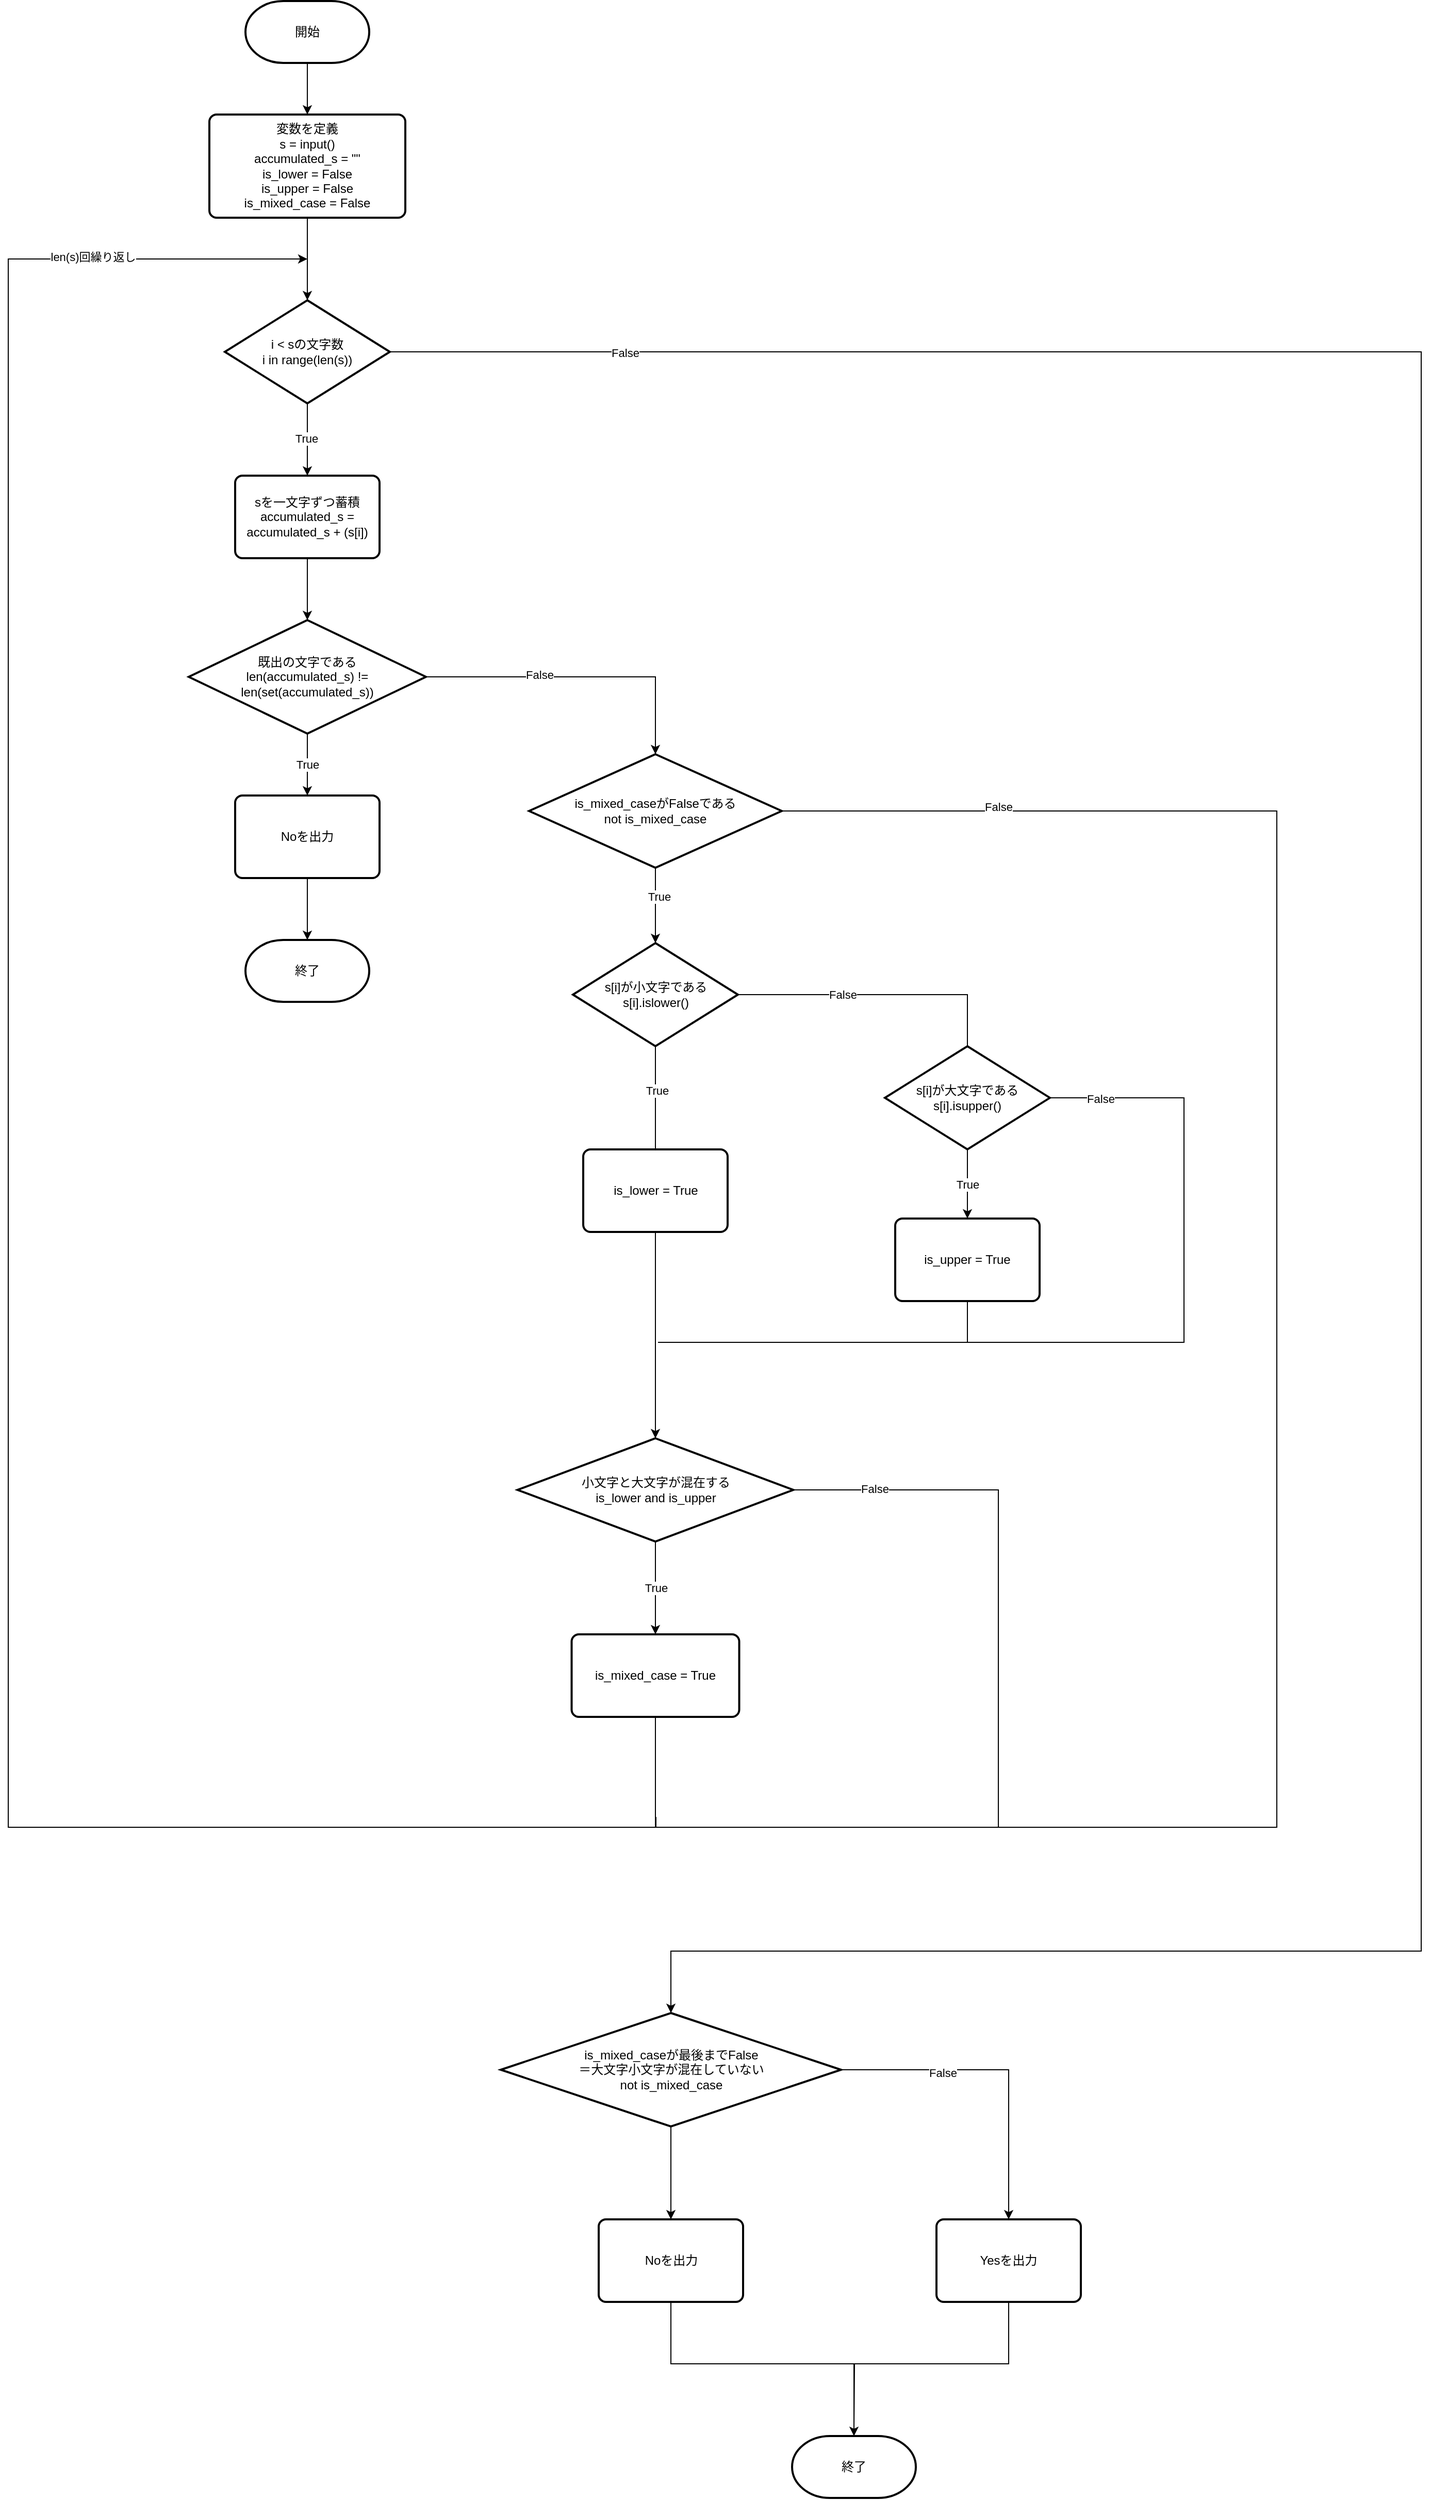 <mxfile version="18.0.0" type="google"><diagram id="C5RBs43oDa-KdzZeNtuy" name="Page-1"><mxGraphModel grid="1" page="1" gridSize="10" guides="1" tooltips="1" connect="1" arrows="1" fold="1" pageScale="1" pageWidth="827" pageHeight="1169" math="0" shadow="0"><root><mxCell id="WIyWlLk6GJQsqaUBKTNV-0"/><mxCell id="WIyWlLk6GJQsqaUBKTNV-1" parent="WIyWlLk6GJQsqaUBKTNV-0"/><mxCell id="1S3xxJ89PkOI-rAmKMdD-25" style="edgeStyle=none;rounded=0;orthogonalLoop=1;jettySize=auto;html=1;exitX=0.5;exitY=1;exitDx=0;exitDy=0;exitPerimeter=0;entryX=0.5;entryY=0;entryDx=0;entryDy=0;endArrow=classic;endFill=1;" edge="1" parent="WIyWlLk6GJQsqaUBKTNV-1" source="1S3xxJ89PkOI-rAmKMdD-9" target="1S3xxJ89PkOI-rAmKMdD-10"><mxGeometry relative="1" as="geometry"/></mxCell><mxCell id="1S3xxJ89PkOI-rAmKMdD-9" value="開始" style="strokeWidth=2;html=1;shape=mxgraph.flowchart.terminator;whiteSpace=wrap;" vertex="1" parent="WIyWlLk6GJQsqaUBKTNV-1"><mxGeometry x="320" y="30" width="120" height="60" as="geometry"/></mxCell><mxCell id="1S3xxJ89PkOI-rAmKMdD-24" style="edgeStyle=none;rounded=0;orthogonalLoop=1;jettySize=auto;html=1;exitX=0.5;exitY=1;exitDx=0;exitDy=0;entryX=0.5;entryY=0;entryDx=0;entryDy=0;entryPerimeter=0;endArrow=classic;endFill=1;" edge="1" parent="WIyWlLk6GJQsqaUBKTNV-1" source="1S3xxJ89PkOI-rAmKMdD-10" target="1S3xxJ89PkOI-rAmKMdD-21"><mxGeometry relative="1" as="geometry"/></mxCell><mxCell id="1S3xxJ89PkOI-rAmKMdD-10" value="&lt;div&gt;変数を定義&lt;/div&gt;&lt;div&gt;s = input()&lt;/div&gt;&lt;div&gt;accumulated_s = &quot;&quot;&lt;/div&gt;&lt;div&gt;is_lower = False&lt;/div&gt;&lt;div&gt;is_upper = False&lt;/div&gt;&lt;div&gt;is_mixed_case = False&lt;/div&gt;" style="rounded=1;whiteSpace=wrap;html=1;absoluteArcSize=1;arcSize=14;strokeWidth=2;" vertex="1" parent="WIyWlLk6GJQsqaUBKTNV-1"><mxGeometry x="285" y="140" width="190" height="100" as="geometry"/></mxCell><mxCell id="1S3xxJ89PkOI-rAmKMdD-11" style="edgeStyle=none;rounded=0;orthogonalLoop=1;jettySize=auto;html=1;exitX=0.5;exitY=0;exitDx=0;exitDy=0;endArrow=none;endFill=0;" edge="1" parent="WIyWlLk6GJQsqaUBKTNV-1" source="1S3xxJ89PkOI-rAmKMdD-10" target="1S3xxJ89PkOI-rAmKMdD-10"><mxGeometry relative="1" as="geometry"/></mxCell><mxCell id="1S3xxJ89PkOI-rAmKMdD-17" style="edgeStyle=none;rounded=0;orthogonalLoop=1;jettySize=auto;html=1;exitX=0.25;exitY=0;exitDx=0;exitDy=0;endArrow=none;endFill=0;" edge="1" parent="WIyWlLk6GJQsqaUBKTNV-1"><mxGeometry relative="1" as="geometry"><mxPoint x="355" y="320" as="sourcePoint"/><mxPoint x="355" y="320" as="targetPoint"/></mxGeometry></mxCell><mxCell id="1S3xxJ89PkOI-rAmKMdD-109" style="edgeStyle=orthogonalEdgeStyle;rounded=0;orthogonalLoop=1;jettySize=auto;html=1;exitX=0.5;exitY=1;exitDx=0;exitDy=0;endArrow=classic;endFill=1;" edge="1" parent="WIyWlLk6GJQsqaUBKTNV-1" source="1S3xxJ89PkOI-rAmKMdD-20" target="1S3xxJ89PkOI-rAmKMdD-26"><mxGeometry relative="1" as="geometry"/></mxCell><mxCell id="1S3xxJ89PkOI-rAmKMdD-20" value="sを一文字ずつ蓄積&lt;br&gt;accumulated_s = accumulated_s + (s[i])" style="rounded=1;whiteSpace=wrap;html=1;absoluteArcSize=1;arcSize=14;strokeWidth=2;" vertex="1" parent="WIyWlLk6GJQsqaUBKTNV-1"><mxGeometry x="310" y="490" width="140" height="80" as="geometry"/></mxCell><mxCell id="1S3xxJ89PkOI-rAmKMdD-23" style="edgeStyle=none;rounded=0;orthogonalLoop=1;jettySize=auto;html=1;exitX=0.5;exitY=1;exitDx=0;exitDy=0;exitPerimeter=0;entryX=0.5;entryY=0;entryDx=0;entryDy=0;endArrow=classic;endFill=1;" edge="1" parent="WIyWlLk6GJQsqaUBKTNV-1" source="1S3xxJ89PkOI-rAmKMdD-21" target="1S3xxJ89PkOI-rAmKMdD-20"><mxGeometry relative="1" as="geometry"/></mxCell><mxCell id="1S3xxJ89PkOI-rAmKMdD-111" value="True" style="edgeLabel;html=1;align=center;verticalAlign=middle;resizable=0;points=[];" connectable="0" vertex="1" parent="1S3xxJ89PkOI-rAmKMdD-23"><mxGeometry x="-0.02" y="-1" relative="1" as="geometry"><mxPoint y="-1" as="offset"/></mxGeometry></mxCell><mxCell id="1S3xxJ89PkOI-rAmKMdD-95" style="edgeStyle=orthogonalEdgeStyle;rounded=0;orthogonalLoop=1;jettySize=auto;html=1;exitX=1;exitY=0.5;exitDx=0;exitDy=0;exitPerimeter=0;endArrow=classic;endFill=1;entryX=0.5;entryY=0;entryDx=0;entryDy=0;entryPerimeter=0;" edge="1" parent="WIyWlLk6GJQsqaUBKTNV-1" source="1S3xxJ89PkOI-rAmKMdD-21" target="1S3xxJ89PkOI-rAmKMdD-98"><mxGeometry relative="1" as="geometry"><mxPoint x="760" y="2120" as="targetPoint"/><Array as="points"><mxPoint x="1460" y="370"/><mxPoint x="1460" y="1920"/><mxPoint x="733" y="1920"/></Array></mxGeometry></mxCell><mxCell id="1S3xxJ89PkOI-rAmKMdD-112" value="False" style="edgeLabel;html=1;align=center;verticalAlign=middle;resizable=0;points=[];" connectable="0" vertex="1" parent="1S3xxJ89PkOI-rAmKMdD-95"><mxGeometry x="-0.863" y="-1" relative="1" as="geometry"><mxPoint x="-1" as="offset"/></mxGeometry></mxCell><mxCell id="1S3xxJ89PkOI-rAmKMdD-21" value="i &amp;lt; sの文字数&lt;br&gt;i in range(len(s))" style="strokeWidth=2;html=1;shape=mxgraph.flowchart.decision;whiteSpace=wrap;" vertex="1" parent="WIyWlLk6GJQsqaUBKTNV-1"><mxGeometry x="300" y="320" width="160" height="100" as="geometry"/></mxCell><mxCell id="1S3xxJ89PkOI-rAmKMdD-40" value="終了" style="strokeWidth=2;html=1;shape=mxgraph.flowchart.terminator;whiteSpace=wrap;" vertex="1" parent="WIyWlLk6GJQsqaUBKTNV-1"><mxGeometry x="850" y="2390" width="120" height="60" as="geometry"/></mxCell><mxCell id="1S3xxJ89PkOI-rAmKMdD-87" style="edgeStyle=orthogonalEdgeStyle;rounded=0;orthogonalLoop=1;jettySize=auto;html=1;exitX=0.5;exitY=1;exitDx=0;exitDy=0;exitPerimeter=0;entryX=0.5;entryY=0;entryDx=0;entryDy=0;entryPerimeter=0;endArrow=classic;endFill=1;" edge="1" parent="WIyWlLk6GJQsqaUBKTNV-1" source="1S3xxJ89PkOI-rAmKMdD-37" target="1S3xxJ89PkOI-rAmKMdD-42"><mxGeometry relative="1" as="geometry"/></mxCell><mxCell id="1S3xxJ89PkOI-rAmKMdD-88" value="True" style="edgeLabel;html=1;align=center;verticalAlign=middle;resizable=0;points=[];" connectable="0" vertex="1" parent="1S3xxJ89PkOI-rAmKMdD-87"><mxGeometry x="-0.233" y="3" relative="1" as="geometry"><mxPoint as="offset"/></mxGeometry></mxCell><mxCell id="1S3xxJ89PkOI-rAmKMdD-90" style="edgeStyle=orthogonalEdgeStyle;rounded=0;orthogonalLoop=1;jettySize=auto;html=1;exitX=1;exitY=0.5;exitDx=0;exitDy=0;exitPerimeter=0;endArrow=none;endFill=0;" edge="1" parent="WIyWlLk6GJQsqaUBKTNV-1" source="1S3xxJ89PkOI-rAmKMdD-37"><mxGeometry relative="1" as="geometry"><mxPoint x="1050" y="1800" as="targetPoint"/><Array as="points"><mxPoint x="1320" y="815"/><mxPoint x="1320" y="1800"/></Array></mxGeometry></mxCell><mxCell id="1S3xxJ89PkOI-rAmKMdD-92" value="False" style="edgeLabel;html=1;align=center;verticalAlign=middle;resizable=0;points=[];" connectable="0" vertex="1" parent="1S3xxJ89PkOI-rAmKMdD-90"><mxGeometry x="0.402" y="2" relative="1" as="geometry"><mxPoint x="-272" y="-740" as="offset"/></mxGeometry></mxCell><mxCell id="1S3xxJ89PkOI-rAmKMdD-37" value="is_mixed_caseがFalseである&lt;br&gt;not is_mixed_case" style="strokeWidth=2;html=1;shape=mxgraph.flowchart.decision;whiteSpace=wrap;" vertex="1" parent="WIyWlLk6GJQsqaUBKTNV-1"><mxGeometry x="595" y="760" width="245" height="110" as="geometry"/></mxCell><mxCell id="1S3xxJ89PkOI-rAmKMdD-84" style="edgeStyle=orthogonalEdgeStyle;rounded=0;orthogonalLoop=1;jettySize=auto;html=1;exitX=1;exitY=0.5;exitDx=0;exitDy=0;exitPerimeter=0;entryX=0.5;entryY=0;entryDx=0;entryDy=0;entryPerimeter=0;endArrow=classic;endFill=1;" edge="1" parent="WIyWlLk6GJQsqaUBKTNV-1" source="1S3xxJ89PkOI-rAmKMdD-26" target="1S3xxJ89PkOI-rAmKMdD-37"><mxGeometry relative="1" as="geometry"/></mxCell><mxCell id="1S3xxJ89PkOI-rAmKMdD-85" value="False" style="edgeLabel;html=1;align=center;verticalAlign=middle;resizable=0;points=[];" connectable="0" vertex="1" parent="1S3xxJ89PkOI-rAmKMdD-84"><mxGeometry x="-0.262" y="2" relative="1" as="geometry"><mxPoint as="offset"/></mxGeometry></mxCell><mxCell id="1S3xxJ89PkOI-rAmKMdD-42" value="s[i]が小文字である&lt;br&gt;s[i].islower()" style="strokeWidth=2;html=1;shape=mxgraph.flowchart.decision;whiteSpace=wrap;" vertex="1" parent="WIyWlLk6GJQsqaUBKTNV-1"><mxGeometry x="637.5" y="943" width="160" height="100" as="geometry"/></mxCell><mxCell id="1S3xxJ89PkOI-rAmKMdD-38" value="is_lower = True" style="rounded=1;whiteSpace=wrap;html=1;absoluteArcSize=1;arcSize=14;strokeWidth=2;" vertex="1" parent="WIyWlLk6GJQsqaUBKTNV-1"><mxGeometry x="647.5" y="1143" width="140" height="80" as="geometry"/></mxCell><mxCell id="1S3xxJ89PkOI-rAmKMdD-66" value="" style="edgeStyle=orthogonalEdgeStyle;rounded=0;orthogonalLoop=1;jettySize=auto;html=1;endArrow=none;endFill=0;" edge="1" parent="WIyWlLk6GJQsqaUBKTNV-1" source="1S3xxJ89PkOI-rAmKMdD-42" target="1S3xxJ89PkOI-rAmKMdD-38"><mxGeometry relative="1" as="geometry"/></mxCell><mxCell id="1S3xxJ89PkOI-rAmKMdD-67" value="True" style="edgeLabel;html=1;align=center;verticalAlign=middle;resizable=0;points=[];" connectable="0" vertex="1" parent="1S3xxJ89PkOI-rAmKMdD-66"><mxGeometry x="-0.145" y="1" relative="1" as="geometry"><mxPoint as="offset"/></mxGeometry></mxCell><mxCell id="1S3xxJ89PkOI-rAmKMdD-117" style="edgeStyle=orthogonalEdgeStyle;rounded=0;orthogonalLoop=1;jettySize=auto;html=1;exitX=0.5;exitY=1;exitDx=0;exitDy=0;endArrow=none;endFill=0;" edge="1" parent="WIyWlLk6GJQsqaUBKTNV-1" source="1S3xxJ89PkOI-rAmKMdD-44"><mxGeometry relative="1" as="geometry"><mxPoint x="1020" y="1330" as="targetPoint"/></mxGeometry></mxCell><mxCell id="1S3xxJ89PkOI-rAmKMdD-44" value="is_upper = True" style="rounded=1;whiteSpace=wrap;html=1;absoluteArcSize=1;arcSize=14;strokeWidth=2;" vertex="1" parent="WIyWlLk6GJQsqaUBKTNV-1"><mxGeometry x="950" y="1210" width="140" height="80" as="geometry"/></mxCell><mxCell id="1S3xxJ89PkOI-rAmKMdD-114" style="edgeStyle=orthogonalEdgeStyle;rounded=0;orthogonalLoop=1;jettySize=auto;html=1;exitX=0.5;exitY=1;exitDx=0;exitDy=0;endArrow=none;endFill=0;" edge="1" parent="WIyWlLk6GJQsqaUBKTNV-1" source="1S3xxJ89PkOI-rAmKMdD-45"><mxGeometry relative="1" as="geometry"><mxPoint x="910" y="2380" as="targetPoint"/></mxGeometry></mxCell><mxCell id="1S3xxJ89PkOI-rAmKMdD-45" value="Noを出力" style="rounded=1;whiteSpace=wrap;html=1;absoluteArcSize=1;arcSize=14;strokeWidth=2;" vertex="1" parent="WIyWlLk6GJQsqaUBKTNV-1"><mxGeometry x="662.5" y="2180" width="140" height="80" as="geometry"/></mxCell><mxCell id="1S3xxJ89PkOI-rAmKMdD-108" style="edgeStyle=orthogonalEdgeStyle;rounded=0;orthogonalLoop=1;jettySize=auto;html=1;exitX=0.5;exitY=1;exitDx=0;exitDy=0;endArrow=classic;endFill=1;strokeColor=default;" edge="1" parent="WIyWlLk6GJQsqaUBKTNV-1" source="1S3xxJ89PkOI-rAmKMdD-46"><mxGeometry relative="1" as="geometry"><mxPoint x="380" y="280" as="targetPoint"/><Array as="points"><mxPoint x="718" y="1800"/><mxPoint x="90" y="1800"/><mxPoint x="90" y="280"/></Array></mxGeometry></mxCell><mxCell id="1S3xxJ89PkOI-rAmKMdD-110" value="len(s)回繰り返し" style="edgeLabel;html=1;align=center;verticalAlign=middle;resizable=0;points=[];" connectable="0" vertex="1" parent="1S3xxJ89PkOI-rAmKMdD-108"><mxGeometry x="0.836" y="2" relative="1" as="geometry"><mxPoint as="offset"/></mxGeometry></mxCell><mxCell id="1S3xxJ89PkOI-rAmKMdD-46" value="is_mixed_case = True" style="rounded=1;whiteSpace=wrap;html=1;absoluteArcSize=1;arcSize=14;strokeWidth=2;" vertex="1" parent="WIyWlLk6GJQsqaUBKTNV-1"><mxGeometry x="636.25" y="1613" width="162.5" height="80" as="geometry"/></mxCell><mxCell id="1S3xxJ89PkOI-rAmKMdD-60" style="edgeStyle=orthogonalEdgeStyle;rounded=0;orthogonalLoop=1;jettySize=auto;html=1;exitX=0.5;exitY=1;exitDx=0;exitDy=0;exitPerimeter=0;entryX=0.5;entryY=0;entryDx=0;entryDy=0;endArrow=classic;endFill=1;" edge="1" parent="WIyWlLk6GJQsqaUBKTNV-1" source="1S3xxJ89PkOI-rAmKMdD-48" target="1S3xxJ89PkOI-rAmKMdD-46"><mxGeometry relative="1" as="geometry"/></mxCell><mxCell id="1S3xxJ89PkOI-rAmKMdD-61" value="True" style="edgeLabel;html=1;align=center;verticalAlign=middle;resizable=0;points=[];" connectable="0" vertex="1" parent="1S3xxJ89PkOI-rAmKMdD-60"><mxGeometry x="-0.003" relative="1" as="geometry"><mxPoint as="offset"/></mxGeometry></mxCell><mxCell id="1S3xxJ89PkOI-rAmKMdD-93" style="edgeStyle=orthogonalEdgeStyle;rounded=0;orthogonalLoop=1;jettySize=auto;html=1;exitX=1;exitY=0.5;exitDx=0;exitDy=0;exitPerimeter=0;endArrow=none;endFill=0;" edge="1" parent="WIyWlLk6GJQsqaUBKTNV-1" source="1S3xxJ89PkOI-rAmKMdD-48"><mxGeometry relative="1" as="geometry"><mxPoint x="718" y="1790" as="targetPoint"/><Array as="points"><mxPoint x="1050" y="1473"/><mxPoint x="1050" y="1800"/><mxPoint x="718" y="1800"/></Array></mxGeometry></mxCell><mxCell id="1S3xxJ89PkOI-rAmKMdD-94" value="False" style="edgeLabel;html=1;align=center;verticalAlign=middle;resizable=0;points=[];" connectable="0" vertex="1" parent="1S3xxJ89PkOI-rAmKMdD-93"><mxGeometry x="-0.308" y="-1" relative="1" as="geometry"><mxPoint x="-119" y="-103" as="offset"/></mxGeometry></mxCell><mxCell id="1S3xxJ89PkOI-rAmKMdD-48" value="小文字と大文字が混在する&lt;br&gt;is_lower and is_upper" style="strokeWidth=2;html=1;shape=mxgraph.flowchart.decision;whiteSpace=wrap;" vertex="1" parent="WIyWlLk6GJQsqaUBKTNV-1"><mxGeometry x="583.75" y="1423" width="267.5" height="100" as="geometry"/></mxCell><mxCell id="1S3xxJ89PkOI-rAmKMdD-69" style="edgeStyle=orthogonalEdgeStyle;rounded=0;orthogonalLoop=1;jettySize=auto;html=1;exitX=0.5;exitY=1;exitDx=0;exitDy=0;entryX=0.5;entryY=0;entryDx=0;entryDy=0;entryPerimeter=0;endArrow=classic;endFill=1;" edge="1" parent="WIyWlLk6GJQsqaUBKTNV-1" source="1S3xxJ89PkOI-rAmKMdD-38" target="1S3xxJ89PkOI-rAmKMdD-48"><mxGeometry relative="1" as="geometry"><Array as="points"><mxPoint x="718" y="1423"/></Array></mxGeometry></mxCell><mxCell id="1S3xxJ89PkOI-rAmKMdD-68" value="True" style="edgeStyle=orthogonalEdgeStyle;rounded=0;orthogonalLoop=1;jettySize=auto;html=1;exitX=0.5;exitY=1;exitDx=0;exitDy=0;exitPerimeter=0;endArrow=classic;endFill=1;" edge="1" parent="WIyWlLk6GJQsqaUBKTNV-1" source="1S3xxJ89PkOI-rAmKMdD-49" target="1S3xxJ89PkOI-rAmKMdD-44"><mxGeometry relative="1" as="geometry"><Array as="points"><mxPoint x="1020" y="1193"/><mxPoint x="1020" y="1193"/></Array></mxGeometry></mxCell><mxCell id="1S3xxJ89PkOI-rAmKMdD-71" style="edgeStyle=orthogonalEdgeStyle;rounded=0;orthogonalLoop=1;jettySize=auto;html=1;exitX=1;exitY=0.5;exitDx=0;exitDy=0;exitPerimeter=0;endArrow=none;endFill=0;" edge="1" parent="WIyWlLk6GJQsqaUBKTNV-1" source="1S3xxJ89PkOI-rAmKMdD-49"><mxGeometry relative="1" as="geometry"><mxPoint x="720" y="1330" as="targetPoint"/><Array as="points"><mxPoint x="1230" y="1093"/><mxPoint x="1230" y="1330"/></Array></mxGeometry></mxCell><mxCell id="1S3xxJ89PkOI-rAmKMdD-76" value="False" style="edgeLabel;html=1;align=center;verticalAlign=middle;resizable=0;points=[];" connectable="0" vertex="1" parent="1S3xxJ89PkOI-rAmKMdD-71"><mxGeometry x="-0.89" y="-1" relative="1" as="geometry"><mxPoint x="1" as="offset"/></mxGeometry></mxCell><mxCell id="1S3xxJ89PkOI-rAmKMdD-49" value="s[i]が大文字である&lt;br&gt;s[i].isupper()" style="strokeWidth=2;html=1;shape=mxgraph.flowchart.decision;whiteSpace=wrap;" vertex="1" parent="WIyWlLk6GJQsqaUBKTNV-1"><mxGeometry x="940" y="1043" width="160" height="100" as="geometry"/></mxCell><mxCell id="1S3xxJ89PkOI-rAmKMdD-52" value="False" style="edgeStyle=orthogonalEdgeStyle;rounded=0;orthogonalLoop=1;jettySize=auto;html=1;exitX=1;exitY=0.5;exitDx=0;exitDy=0;exitPerimeter=0;entryX=0.5;entryY=0;entryDx=0;entryDy=0;entryPerimeter=0;endArrow=none;endFill=0;" edge="1" parent="WIyWlLk6GJQsqaUBKTNV-1" source="1S3xxJ89PkOI-rAmKMdD-42" target="1S3xxJ89PkOI-rAmKMdD-49"><mxGeometry x="-0.248" relative="1" as="geometry"><mxPoint x="-1" as="offset"/></mxGeometry></mxCell><mxCell id="1S3xxJ89PkOI-rAmKMdD-105" style="edgeStyle=orthogonalEdgeStyle;rounded=0;orthogonalLoop=1;jettySize=auto;html=1;exitX=1;exitY=0.5;exitDx=0;exitDy=0;exitPerimeter=0;endArrow=classic;endFill=1;entryX=0.5;entryY=0;entryDx=0;entryDy=0;" edge="1" parent="WIyWlLk6GJQsqaUBKTNV-1" source="1S3xxJ89PkOI-rAmKMdD-98" target="1S3xxJ89PkOI-rAmKMdD-107"><mxGeometry relative="1" as="geometry"><mxPoint x="1060" y="2180" as="targetPoint"/></mxGeometry></mxCell><mxCell id="1S3xxJ89PkOI-rAmKMdD-106" value="False" style="edgeLabel;html=1;align=center;verticalAlign=middle;resizable=0;points=[];" connectable="0" vertex="1" parent="1S3xxJ89PkOI-rAmKMdD-105"><mxGeometry x="-0.366" y="-3" relative="1" as="geometry"><mxPoint x="1" as="offset"/></mxGeometry></mxCell><mxCell id="QxaUG9WIRctDdS_Vtkn3-1" style="edgeStyle=orthogonalEdgeStyle;rounded=0;orthogonalLoop=1;jettySize=auto;html=1;exitX=0.5;exitY=1;exitDx=0;exitDy=0;exitPerimeter=0;endArrow=classic;endFill=1;strokeColor=default;" edge="1" parent="WIyWlLk6GJQsqaUBKTNV-1" source="1S3xxJ89PkOI-rAmKMdD-98" target="1S3xxJ89PkOI-rAmKMdD-45"><mxGeometry relative="1" as="geometry"/></mxCell><mxCell id="1S3xxJ89PkOI-rAmKMdD-98" value="is_mixed_caseが最後までFalse&lt;br&gt;＝大文字小文字が混在していない&lt;br&gt;not is_mixed_case" style="strokeWidth=2;html=1;shape=mxgraph.flowchart.decision;whiteSpace=wrap;" vertex="1" parent="WIyWlLk6GJQsqaUBKTNV-1"><mxGeometry x="567.5" y="1980" width="330" height="110" as="geometry"/></mxCell><mxCell id="1S3xxJ89PkOI-rAmKMdD-113" style="edgeStyle=orthogonalEdgeStyle;rounded=0;orthogonalLoop=1;jettySize=auto;html=1;exitX=0.5;exitY=1;exitDx=0;exitDy=0;endArrow=classic;endFill=1;entryX=0.5;entryY=0;entryDx=0;entryDy=0;entryPerimeter=0;" edge="1" parent="WIyWlLk6GJQsqaUBKTNV-1" source="1S3xxJ89PkOI-rAmKMdD-107" target="1S3xxJ89PkOI-rAmKMdD-40"><mxGeometry relative="1" as="geometry"><mxPoint x="910" y="2370" as="targetPoint"/><Array as="points"><mxPoint x="1060" y="2320"/><mxPoint x="910" y="2320"/><mxPoint x="910" y="2390"/></Array></mxGeometry></mxCell><mxCell id="1S3xxJ89PkOI-rAmKMdD-107" value="Yesを出力" style="rounded=1;whiteSpace=wrap;html=1;absoluteArcSize=1;arcSize=14;strokeWidth=2;" vertex="1" parent="WIyWlLk6GJQsqaUBKTNV-1"><mxGeometry x="990" y="2180" width="140" height="80" as="geometry"/></mxCell><mxCell id="1S3xxJ89PkOI-rAmKMdD-26" value="既出の文字である&lt;br&gt;len(accumulated_s) != len(set(accumulated_s))" style="strokeWidth=2;html=1;shape=mxgraph.flowchart.decision;whiteSpace=wrap;" vertex="1" parent="WIyWlLk6GJQsqaUBKTNV-1"><mxGeometry x="265" y="630" width="230" height="110" as="geometry"/></mxCell><mxCell id="QxaUG9WIRctDdS_Vtkn3-0" value="" style="edgeStyle=orthogonalEdgeStyle;rounded=0;orthogonalLoop=1;jettySize=auto;html=1;endArrow=classic;endFill=1;strokeColor=default;" edge="1" parent="WIyWlLk6GJQsqaUBKTNV-1" source="1S3xxJ89PkOI-rAmKMdD-29" target="1S3xxJ89PkOI-rAmKMdD-31"><mxGeometry relative="1" as="geometry"/></mxCell><mxCell id="1S3xxJ89PkOI-rAmKMdD-29" value="Noを出力" style="rounded=1;whiteSpace=wrap;html=1;absoluteArcSize=1;arcSize=14;strokeWidth=2;" vertex="1" parent="WIyWlLk6GJQsqaUBKTNV-1"><mxGeometry x="310" y="800" width="140" height="80" as="geometry"/></mxCell><mxCell id="1S3xxJ89PkOI-rAmKMdD-30" value="True" style="edgeStyle=none;rounded=0;orthogonalLoop=1;jettySize=auto;html=1;exitX=0.5;exitY=1;exitDx=0;exitDy=0;exitPerimeter=0;entryX=0.5;entryY=0;entryDx=0;entryDy=0;endArrow=classic;endFill=1;" edge="1" parent="WIyWlLk6GJQsqaUBKTNV-1" source="1S3xxJ89PkOI-rAmKMdD-26" target="1S3xxJ89PkOI-rAmKMdD-29"><mxGeometry relative="1" as="geometry"/></mxCell><mxCell id="1S3xxJ89PkOI-rAmKMdD-31" value="終了" style="strokeWidth=2;html=1;shape=mxgraph.flowchart.terminator;whiteSpace=wrap;" vertex="1" parent="WIyWlLk6GJQsqaUBKTNV-1"><mxGeometry x="320" y="940" width="120" height="60" as="geometry"/></mxCell><mxCell id="1S3xxJ89PkOI-rAmKMdD-32" style="edgeStyle=none;rounded=0;orthogonalLoop=1;jettySize=auto;html=1;exitX=0.5;exitY=1;exitDx=0;exitDy=0;endArrow=none;endFill=0;" edge="1" parent="WIyWlLk6GJQsqaUBKTNV-1" source="1S3xxJ89PkOI-rAmKMdD-29" target="1S3xxJ89PkOI-rAmKMdD-31"><mxGeometry relative="1" as="geometry"/></mxCell></root></mxGraphModel></diagram></mxfile>